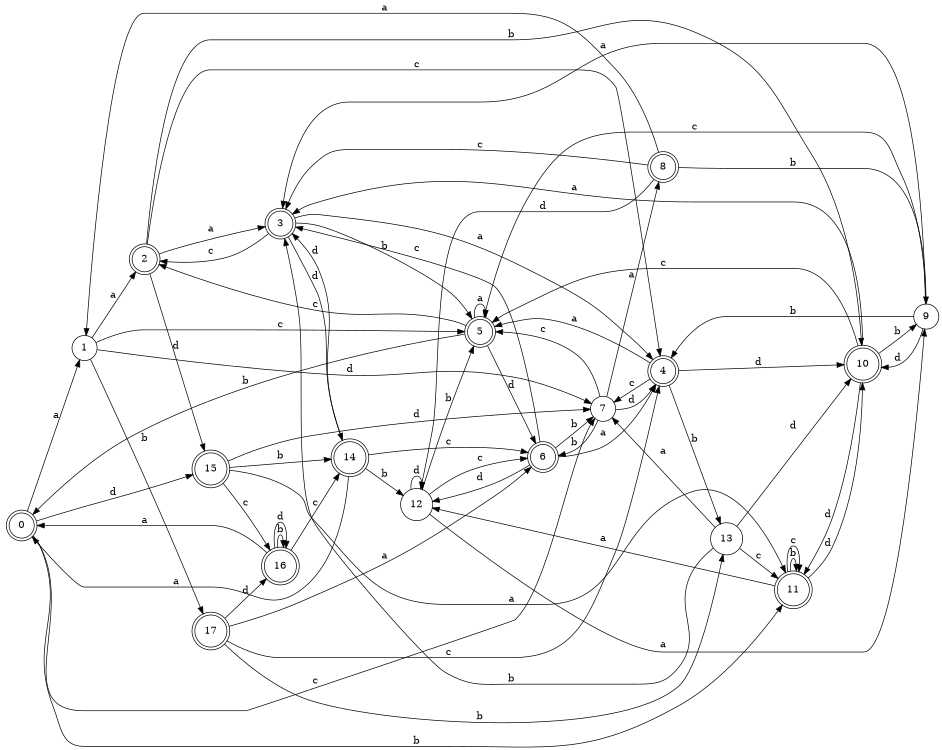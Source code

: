 digraph n15_4 {
__start0 [label="" shape="none"];

rankdir=LR;
size="8,5";

s0 [style="rounded,filled", color="black", fillcolor="white" shape="doublecircle", label="0"];
s1 [style="filled", color="black", fillcolor="white" shape="circle", label="1"];
s2 [style="rounded,filled", color="black", fillcolor="white" shape="doublecircle", label="2"];
s3 [style="rounded,filled", color="black", fillcolor="white" shape="doublecircle", label="3"];
s4 [style="rounded,filled", color="black", fillcolor="white" shape="doublecircle", label="4"];
s5 [style="rounded,filled", color="black", fillcolor="white" shape="doublecircle", label="5"];
s6 [style="rounded,filled", color="black", fillcolor="white" shape="doublecircle", label="6"];
s7 [style="filled", color="black", fillcolor="white" shape="circle", label="7"];
s8 [style="rounded,filled", color="black", fillcolor="white" shape="doublecircle", label="8"];
s9 [style="filled", color="black", fillcolor="white" shape="circle", label="9"];
s10 [style="rounded,filled", color="black", fillcolor="white" shape="doublecircle", label="10"];
s11 [style="rounded,filled", color="black", fillcolor="white" shape="doublecircle", label="11"];
s12 [style="filled", color="black", fillcolor="white" shape="circle", label="12"];
s13 [style="filled", color="black", fillcolor="white" shape="circle", label="13"];
s14 [style="rounded,filled", color="black", fillcolor="white" shape="doublecircle", label="14"];
s15 [style="rounded,filled", color="black", fillcolor="white" shape="doublecircle", label="15"];
s16 [style="rounded,filled", color="black", fillcolor="white" shape="doublecircle", label="16"];
s17 [style="rounded,filled", color="black", fillcolor="white" shape="doublecircle", label="17"];
s0 -> s1 [label="a"];
s0 -> s11 [label="b"];
s0 -> s7 [label="c"];
s0 -> s15 [label="d"];
s1 -> s2 [label="a"];
s1 -> s17 [label="b"];
s1 -> s5 [label="c"];
s1 -> s7 [label="d"];
s2 -> s3 [label="a"];
s2 -> s10 [label="b"];
s2 -> s4 [label="c"];
s2 -> s15 [label="d"];
s3 -> s4 [label="a"];
s3 -> s5 [label="b"];
s3 -> s2 [label="c"];
s3 -> s14 [label="d"];
s4 -> s5 [label="a"];
s4 -> s13 [label="b"];
s4 -> s7 [label="c"];
s4 -> s10 [label="d"];
s5 -> s5 [label="a"];
s5 -> s0 [label="b"];
s5 -> s2 [label="c"];
s5 -> s6 [label="d"];
s6 -> s4 [label="a"];
s6 -> s7 [label="b"];
s6 -> s3 [label="c"];
s6 -> s12 [label="d"];
s7 -> s8 [label="a"];
s7 -> s6 [label="b"];
s7 -> s5 [label="c"];
s7 -> s4 [label="d"];
s8 -> s1 [label="a"];
s8 -> s9 [label="b"];
s8 -> s3 [label="c"];
s8 -> s12 [label="d"];
s9 -> s3 [label="a"];
s9 -> s4 [label="b"];
s9 -> s5 [label="c"];
s9 -> s10 [label="d"];
s10 -> s3 [label="a"];
s10 -> s9 [label="b"];
s10 -> s5 [label="c"];
s10 -> s11 [label="d"];
s11 -> s12 [label="a"];
s11 -> s11 [label="b"];
s11 -> s11 [label="c"];
s11 -> s10 [label="d"];
s12 -> s9 [label="a"];
s12 -> s5 [label="b"];
s12 -> s6 [label="c"];
s12 -> s12 [label="d"];
s13 -> s7 [label="a"];
s13 -> s3 [label="b"];
s13 -> s11 [label="c"];
s13 -> s10 [label="d"];
s14 -> s0 [label="a"];
s14 -> s12 [label="b"];
s14 -> s6 [label="c"];
s14 -> s3 [label="d"];
s15 -> s11 [label="a"];
s15 -> s14 [label="b"];
s15 -> s16 [label="c"];
s15 -> s7 [label="d"];
s16 -> s0 [label="a"];
s16 -> s16 [label="b"];
s16 -> s14 [label="c"];
s16 -> s16 [label="d"];
s17 -> s6 [label="a"];
s17 -> s13 [label="b"];
s17 -> s4 [label="c"];
s17 -> s16 [label="d"];

}